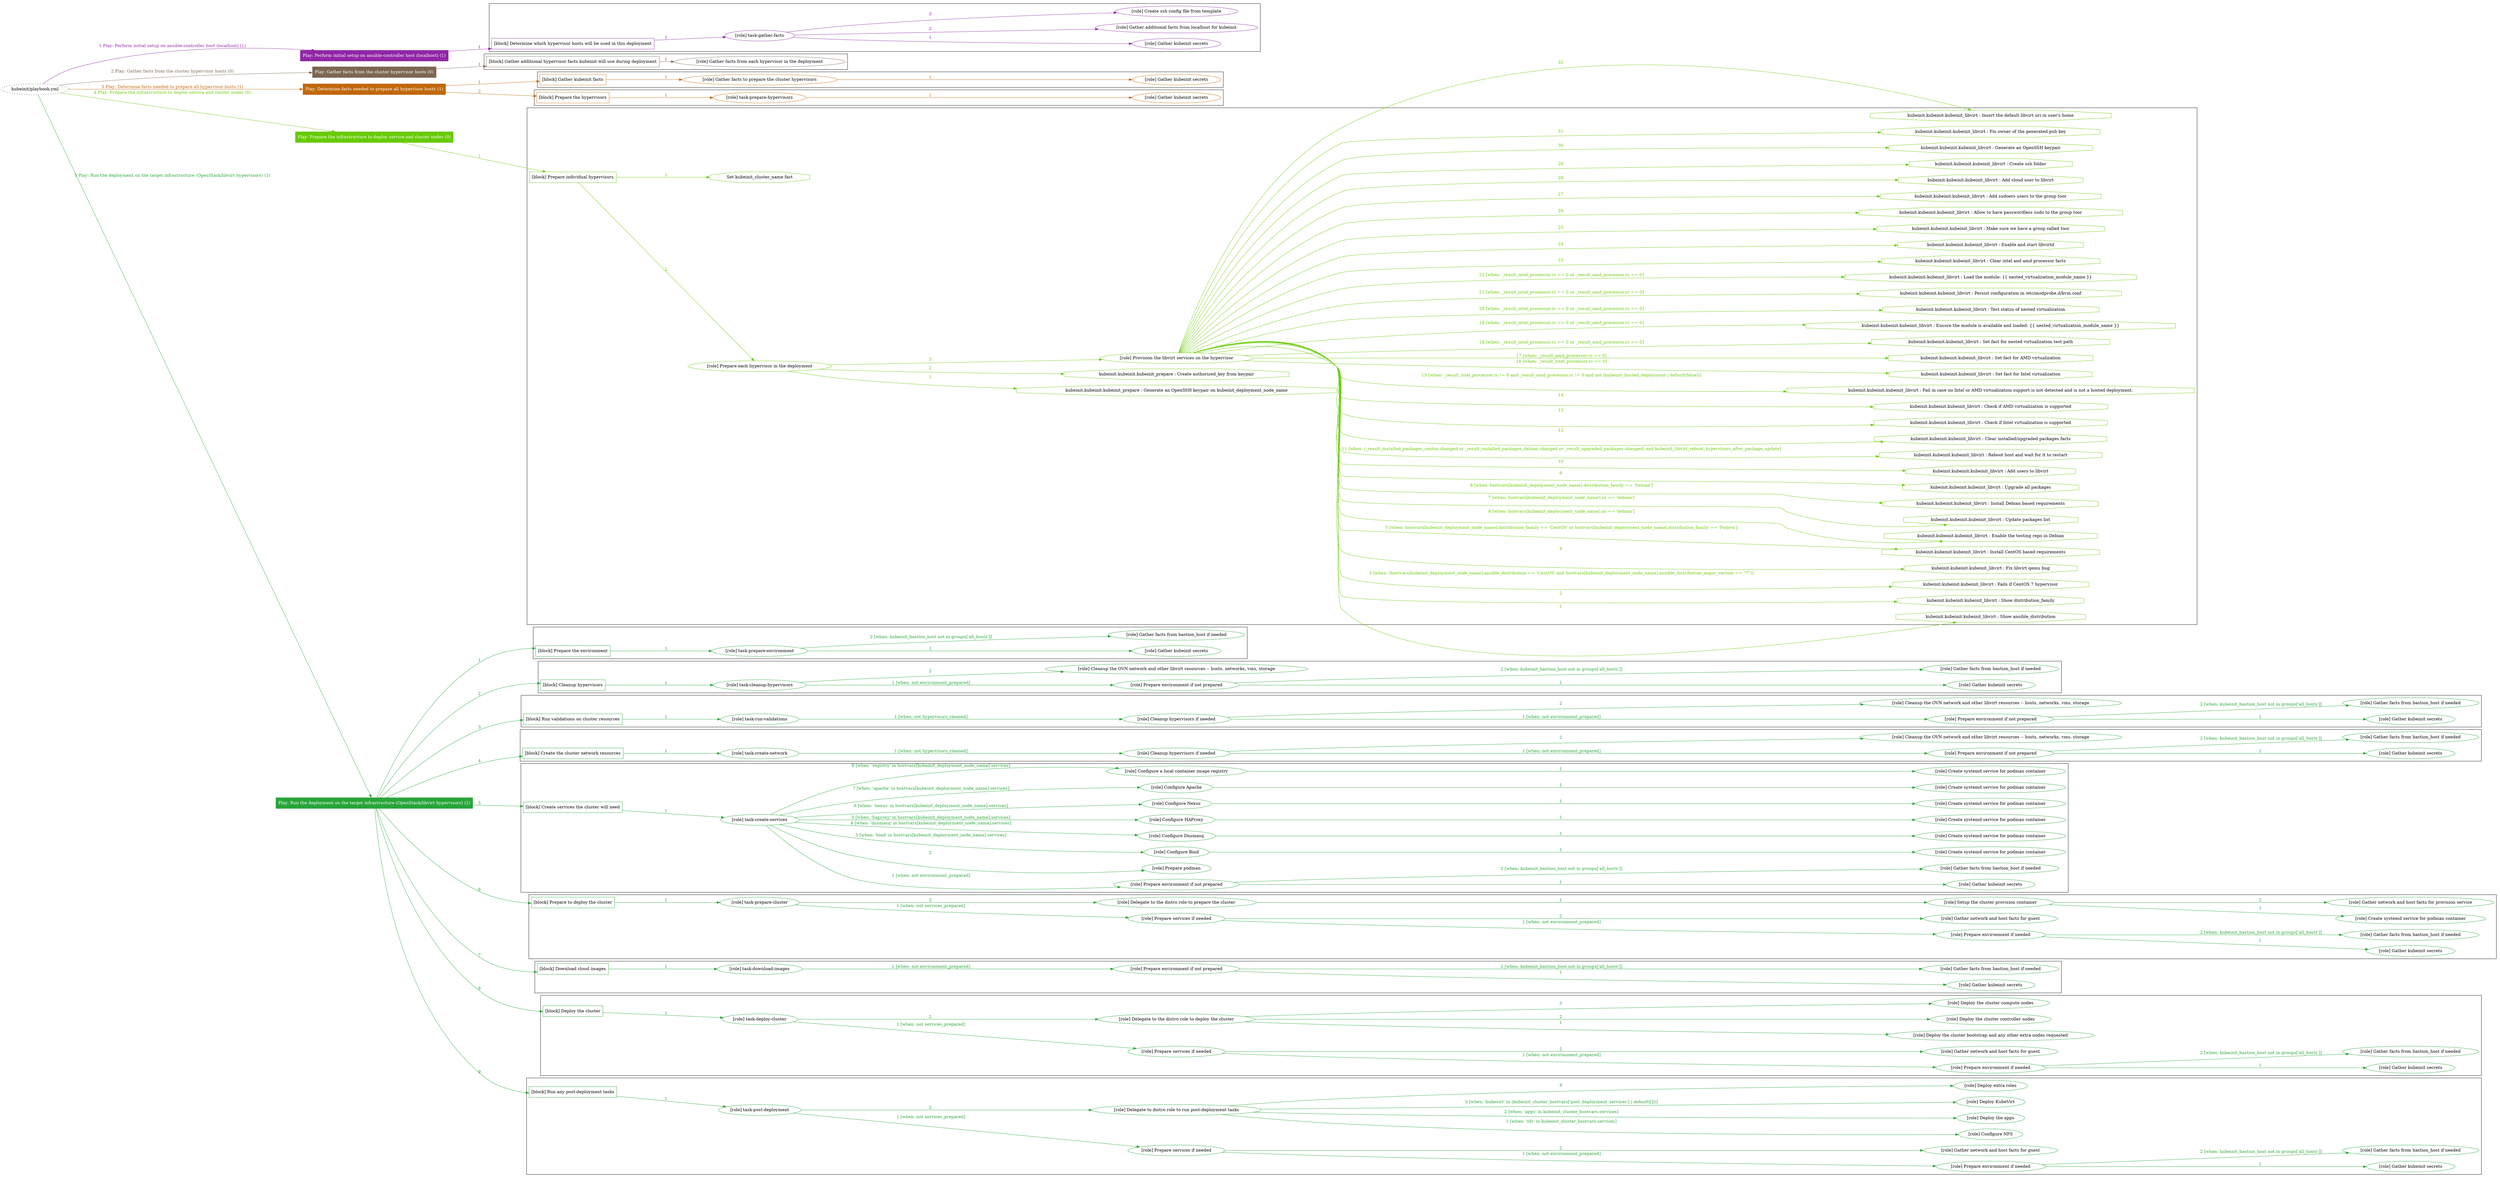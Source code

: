 digraph {
	graph [concentrate=true ordering=in rankdir=LR ratio=fill]
	edge [esep=5 sep=10]
	"kubeinit/playbook.yml" [URL="/home/runner/work/kubeinit/kubeinit/kubeinit/playbook.yml" id=playbook_d387af34 style=dotted]
	"kubeinit/playbook.yml" -> play_f6441281 [label="1 Play: Perform initial setup on ansible-controller host (localhost) (1)" color="#9126a6" fontcolor="#9126a6" id=edge_play_f6441281 labeltooltip="1 Play: Perform initial setup on ansible-controller host (localhost) (1)" tooltip="1 Play: Perform initial setup on ansible-controller host (localhost) (1)"]
	subgraph "Play: Perform initial setup on ansible-controller host (localhost) (1)" {
		play_f6441281 [label="Play: Perform initial setup on ansible-controller host (localhost) (1)" URL="/home/runner/work/kubeinit/kubeinit/kubeinit/playbook.yml" color="#9126a6" fontcolor="#ffffff" id=play_f6441281 shape=box style=filled tooltip=localhost]
		play_f6441281 -> block_984eb767 [label=1 color="#9126a6" fontcolor="#9126a6" id=edge_block_984eb767 labeltooltip=1 tooltip=1]
		subgraph cluster_block_984eb767 {
			block_984eb767 [label="[block] Determine which hypervisor hosts will be used in this deployment" URL="/home/runner/work/kubeinit/kubeinit/kubeinit/playbook.yml" color="#9126a6" id=block_984eb767 labeltooltip="Determine which hypervisor hosts will be used in this deployment" shape=box tooltip="Determine which hypervisor hosts will be used in this deployment"]
			block_984eb767 -> role_e79e370d [label="1 " color="#9126a6" fontcolor="#9126a6" id=edge_role_e79e370d labeltooltip="1 " tooltip="1 "]
			subgraph "task-gather-facts" {
				role_e79e370d [label="[role] task-gather-facts" URL="/home/runner/work/kubeinit/kubeinit/kubeinit/playbook.yml" color="#9126a6" id=role_e79e370d tooltip="task-gather-facts"]
				role_e79e370d -> role_ce6c190d [label="1 " color="#9126a6" fontcolor="#9126a6" id=edge_role_ce6c190d labeltooltip="1 " tooltip="1 "]
				subgraph "Gather kubeinit secrets" {
					role_ce6c190d [label="[role] Gather kubeinit secrets" URL="/home/runner/.ansible/collections/ansible_collections/kubeinit/kubeinit/roles/kubeinit_prepare/tasks/build_hypervisors_group.yml" color="#9126a6" id=role_ce6c190d tooltip="Gather kubeinit secrets"]
				}
				role_e79e370d -> role_1cd7669a [label="2 " color="#9126a6" fontcolor="#9126a6" id=edge_role_1cd7669a labeltooltip="2 " tooltip="2 "]
				subgraph "Gather additional facts from localhost for kubeinit" {
					role_1cd7669a [label="[role] Gather additional facts from localhost for kubeinit" URL="/home/runner/.ansible/collections/ansible_collections/kubeinit/kubeinit/roles/kubeinit_prepare/tasks/build_hypervisors_group.yml" color="#9126a6" id=role_1cd7669a tooltip="Gather additional facts from localhost for kubeinit"]
				}
				role_e79e370d -> role_6202063e [label="3 " color="#9126a6" fontcolor="#9126a6" id=edge_role_6202063e labeltooltip="3 " tooltip="3 "]
				subgraph "Create ssh config file from template" {
					role_6202063e [label="[role] Create ssh config file from template" URL="/home/runner/.ansible/collections/ansible_collections/kubeinit/kubeinit/roles/kubeinit_prepare/tasks/build_hypervisors_group.yml" color="#9126a6" id=role_6202063e tooltip="Create ssh config file from template"]
				}
			}
		}
	}
	"kubeinit/playbook.yml" -> play_8306fb6e [label="2 Play: Gather facts from the cluster hypervisor hosts (0)" color="#7b6751" fontcolor="#7b6751" id=edge_play_8306fb6e labeltooltip="2 Play: Gather facts from the cluster hypervisor hosts (0)" tooltip="2 Play: Gather facts from the cluster hypervisor hosts (0)"]
	subgraph "Play: Gather facts from the cluster hypervisor hosts (0)" {
		play_8306fb6e [label="Play: Gather facts from the cluster hypervisor hosts (0)" URL="/home/runner/work/kubeinit/kubeinit/kubeinit/playbook.yml" color="#7b6751" fontcolor="#ffffff" id=play_8306fb6e shape=box style=filled tooltip="Play: Gather facts from the cluster hypervisor hosts (0)"]
		play_8306fb6e -> block_872d05ed [label=1 color="#7b6751" fontcolor="#7b6751" id=edge_block_872d05ed labeltooltip=1 tooltip=1]
		subgraph cluster_block_872d05ed {
			block_872d05ed [label="[block] Gather additional hypervisor facts kubeinit will use during deployment" URL="/home/runner/work/kubeinit/kubeinit/kubeinit/playbook.yml" color="#7b6751" id=block_872d05ed labeltooltip="Gather additional hypervisor facts kubeinit will use during deployment" shape=box tooltip="Gather additional hypervisor facts kubeinit will use during deployment"]
			block_872d05ed -> role_55e1c6af [label="1 " color="#7b6751" fontcolor="#7b6751" id=edge_role_55e1c6af labeltooltip="1 " tooltip="1 "]
			subgraph "Gather facts from each hypervisor in the deployment" {
				role_55e1c6af [label="[role] Gather facts from each hypervisor in the deployment" URL="/home/runner/work/kubeinit/kubeinit/kubeinit/playbook.yml" color="#7b6751" id=role_55e1c6af tooltip="Gather facts from each hypervisor in the deployment"]
			}
		}
	}
	"kubeinit/playbook.yml" -> play_034c3c9b [label="3 Play: Determine facts needed to prepare all hypervisor hosts (1)" color="#c1680b" fontcolor="#c1680b" id=edge_play_034c3c9b labeltooltip="3 Play: Determine facts needed to prepare all hypervisor hosts (1)" tooltip="3 Play: Determine facts needed to prepare all hypervisor hosts (1)"]
	subgraph "Play: Determine facts needed to prepare all hypervisor hosts (1)" {
		play_034c3c9b [label="Play: Determine facts needed to prepare all hypervisor hosts (1)" URL="/home/runner/work/kubeinit/kubeinit/kubeinit/playbook.yml" color="#c1680b" fontcolor="#ffffff" id=play_034c3c9b shape=box style=filled tooltip=localhost]
		play_034c3c9b -> block_6e51dfa6 [label=1 color="#c1680b" fontcolor="#c1680b" id=edge_block_6e51dfa6 labeltooltip=1 tooltip=1]
		subgraph cluster_block_6e51dfa6 {
			block_6e51dfa6 [label="[block] Gather kubeinit facts" URL="/home/runner/work/kubeinit/kubeinit/kubeinit/playbook.yml" color="#c1680b" id=block_6e51dfa6 labeltooltip="Gather kubeinit facts" shape=box tooltip="Gather kubeinit facts"]
			block_6e51dfa6 -> role_c622c925 [label="1 " color="#c1680b" fontcolor="#c1680b" id=edge_role_c622c925 labeltooltip="1 " tooltip="1 "]
			subgraph "Gather facts to prepare the cluster hypervisors" {
				role_c622c925 [label="[role] Gather facts to prepare the cluster hypervisors" URL="/home/runner/work/kubeinit/kubeinit/kubeinit/playbook.yml" color="#c1680b" id=role_c622c925 tooltip="Gather facts to prepare the cluster hypervisors"]
				role_c622c925 -> role_d022fdd5 [label="1 " color="#c1680b" fontcolor="#c1680b" id=edge_role_d022fdd5 labeltooltip="1 " tooltip="1 "]
				subgraph "Gather kubeinit secrets" {
					role_d022fdd5 [label="[role] Gather kubeinit secrets" URL="/home/runner/.ansible/collections/ansible_collections/kubeinit/kubeinit/roles/kubeinit_prepare/tasks/gather_kubeinit_facts.yml" color="#c1680b" id=role_d022fdd5 tooltip="Gather kubeinit secrets"]
				}
			}
		}
		play_034c3c9b -> block_22fa7875 [label=2 color="#c1680b" fontcolor="#c1680b" id=edge_block_22fa7875 labeltooltip=2 tooltip=2]
		subgraph cluster_block_22fa7875 {
			block_22fa7875 [label="[block] Prepare the hypervisors" URL="/home/runner/work/kubeinit/kubeinit/kubeinit/playbook.yml" color="#c1680b" id=block_22fa7875 labeltooltip="Prepare the hypervisors" shape=box tooltip="Prepare the hypervisors"]
			block_22fa7875 -> role_9f8fa159 [label="1 " color="#c1680b" fontcolor="#c1680b" id=edge_role_9f8fa159 labeltooltip="1 " tooltip="1 "]
			subgraph "task-prepare-hypervisors" {
				role_9f8fa159 [label="[role] task-prepare-hypervisors" URL="/home/runner/work/kubeinit/kubeinit/kubeinit/playbook.yml" color="#c1680b" id=role_9f8fa159 tooltip="task-prepare-hypervisors"]
				role_9f8fa159 -> role_5f6eab0a [label="1 " color="#c1680b" fontcolor="#c1680b" id=edge_role_5f6eab0a labeltooltip="1 " tooltip="1 "]
				subgraph "Gather kubeinit secrets" {
					role_5f6eab0a [label="[role] Gather kubeinit secrets" URL="/home/runner/.ansible/collections/ansible_collections/kubeinit/kubeinit/roles/kubeinit_prepare/tasks/gather_kubeinit_facts.yml" color="#c1680b" id=role_5f6eab0a tooltip="Gather kubeinit secrets"]
				}
			}
		}
	}
	"kubeinit/playbook.yml" -> play_5d6fab50 [label="4 Play: Prepare the infrastructure to deploy service and cluster nodes (0)" color="#67ca02" fontcolor="#67ca02" id=edge_play_5d6fab50 labeltooltip="4 Play: Prepare the infrastructure to deploy service and cluster nodes (0)" tooltip="4 Play: Prepare the infrastructure to deploy service and cluster nodes (0)"]
	subgraph "Play: Prepare the infrastructure to deploy service and cluster nodes (0)" {
		play_5d6fab50 [label="Play: Prepare the infrastructure to deploy service and cluster nodes (0)" URL="/home/runner/work/kubeinit/kubeinit/kubeinit/playbook.yml" color="#67ca02" fontcolor="#ffffff" id=play_5d6fab50 shape=box style=filled tooltip="Play: Prepare the infrastructure to deploy service and cluster nodes (0)"]
		play_5d6fab50 -> block_f03398f3 [label=1 color="#67ca02" fontcolor="#67ca02" id=edge_block_f03398f3 labeltooltip=1 tooltip=1]
		subgraph cluster_block_f03398f3 {
			block_f03398f3 [label="[block] Prepare individual hypervisors" URL="/home/runner/work/kubeinit/kubeinit/kubeinit/playbook.yml" color="#67ca02" id=block_f03398f3 labeltooltip="Prepare individual hypervisors" shape=box tooltip="Prepare individual hypervisors"]
			block_f03398f3 -> role_85140968 [label="2 " color="#67ca02" fontcolor="#67ca02" id=edge_role_85140968 labeltooltip="2 " tooltip="2 "]
			subgraph "Prepare each hypervisor in the deployment" {
				role_85140968 [label="[role] Prepare each hypervisor in the deployment" URL="/home/runner/work/kubeinit/kubeinit/kubeinit/playbook.yml" color="#67ca02" id=role_85140968 tooltip="Prepare each hypervisor in the deployment"]
				task_e44fad6a [label="kubeinit.kubeinit.kubeinit_prepare : Generate an OpenSSH keypair on kubeinit_deployment_node_name" URL="/home/runner/.ansible/collections/ansible_collections/kubeinit/kubeinit/roles/kubeinit_prepare/tasks/prepare_hypervisor.yml" color="#67ca02" id=task_e44fad6a shape=octagon tooltip="kubeinit.kubeinit.kubeinit_prepare : Generate an OpenSSH keypair on kubeinit_deployment_node_name"]
				role_85140968 -> task_e44fad6a [label="1 " color="#67ca02" fontcolor="#67ca02" id=edge_task_e44fad6a labeltooltip="1 " tooltip="1 "]
				task_cb8c1019 [label="kubeinit.kubeinit.kubeinit_prepare : Create authorized_key from keypair" URL="/home/runner/.ansible/collections/ansible_collections/kubeinit/kubeinit/roles/kubeinit_prepare/tasks/prepare_hypervisor.yml" color="#67ca02" id=task_cb8c1019 shape=octagon tooltip="kubeinit.kubeinit.kubeinit_prepare : Create authorized_key from keypair"]
				role_85140968 -> task_cb8c1019 [label="2 " color="#67ca02" fontcolor="#67ca02" id=edge_task_cb8c1019 labeltooltip="2 " tooltip="2 "]
				role_85140968 -> role_83237294 [label="3 " color="#67ca02" fontcolor="#67ca02" id=edge_role_83237294 labeltooltip="3 " tooltip="3 "]
				subgraph "Provision the libvirt services on the hypervisor" {
					role_83237294 [label="[role] Provision the libvirt services on the hypervisor" URL="/home/runner/.ansible/collections/ansible_collections/kubeinit/kubeinit/roles/kubeinit_prepare/tasks/prepare_hypervisor.yml" color="#67ca02" id=role_83237294 tooltip="Provision the libvirt services on the hypervisor"]
					task_96c37e26 [label="kubeinit.kubeinit.kubeinit_libvirt : Show ansible_distribution" URL="/home/runner/.ansible/collections/ansible_collections/kubeinit/kubeinit/roles/kubeinit_libvirt/tasks/main.yml" color="#67ca02" id=task_96c37e26 shape=octagon tooltip="kubeinit.kubeinit.kubeinit_libvirt : Show ansible_distribution"]
					role_83237294 -> task_96c37e26 [label="1 " color="#67ca02" fontcolor="#67ca02" id=edge_task_96c37e26 labeltooltip="1 " tooltip="1 "]
					task_7c124c03 [label="kubeinit.kubeinit.kubeinit_libvirt : Show distribution_family" URL="/home/runner/.ansible/collections/ansible_collections/kubeinit/kubeinit/roles/kubeinit_libvirt/tasks/main.yml" color="#67ca02" id=task_7c124c03 shape=octagon tooltip="kubeinit.kubeinit.kubeinit_libvirt : Show distribution_family"]
					role_83237294 -> task_7c124c03 [label="2 " color="#67ca02" fontcolor="#67ca02" id=edge_task_7c124c03 labeltooltip="2 " tooltip="2 "]
					task_83229df6 [label="kubeinit.kubeinit.kubeinit_libvirt : Fails if CentOS 7 hypervisor" URL="/home/runner/.ansible/collections/ansible_collections/kubeinit/kubeinit/roles/kubeinit_libvirt/tasks/main.yml" color="#67ca02" id=task_83229df6 shape=octagon tooltip="kubeinit.kubeinit.kubeinit_libvirt : Fails if CentOS 7 hypervisor"]
					role_83237294 -> task_83229df6 [label="3 [when: (hostvars[kubeinit_deployment_node_name].ansible_distribution == 'CentOS' and hostvars[kubeinit_deployment_node_name].ansible_distribution_major_version == \"7\")]" color="#67ca02" fontcolor="#67ca02" id=edge_task_83229df6 labeltooltip="3 [when: (hostvars[kubeinit_deployment_node_name].ansible_distribution == 'CentOS' and hostvars[kubeinit_deployment_node_name].ansible_distribution_major_version == \"7\")]" tooltip="3 [when: (hostvars[kubeinit_deployment_node_name].ansible_distribution == 'CentOS' and hostvars[kubeinit_deployment_node_name].ansible_distribution_major_version == \"7\")]"]
					task_6bf0200b [label="kubeinit.kubeinit.kubeinit_libvirt : Fix libvirt qemu bug" URL="/home/runner/.ansible/collections/ansible_collections/kubeinit/kubeinit/roles/kubeinit_libvirt/tasks/main.yml" color="#67ca02" id=task_6bf0200b shape=octagon tooltip="kubeinit.kubeinit.kubeinit_libvirt : Fix libvirt qemu bug"]
					role_83237294 -> task_6bf0200b [label="4 " color="#67ca02" fontcolor="#67ca02" id=edge_task_6bf0200b labeltooltip="4 " tooltip="4 "]
					task_a9d635d4 [label="kubeinit.kubeinit.kubeinit_libvirt : Install CentOS based requirements" URL="/home/runner/.ansible/collections/ansible_collections/kubeinit/kubeinit/roles/kubeinit_libvirt/tasks/main.yml" color="#67ca02" id=task_a9d635d4 shape=octagon tooltip="kubeinit.kubeinit.kubeinit_libvirt : Install CentOS based requirements"]
					role_83237294 -> task_a9d635d4 [label="5 [when: hostvars[kubeinit_deployment_node_name].distribution_family == 'CentOS' or hostvars[kubeinit_deployment_node_name].distribution_family == 'Fedora']" color="#67ca02" fontcolor="#67ca02" id=edge_task_a9d635d4 labeltooltip="5 [when: hostvars[kubeinit_deployment_node_name].distribution_family == 'CentOS' or hostvars[kubeinit_deployment_node_name].distribution_family == 'Fedora']" tooltip="5 [when: hostvars[kubeinit_deployment_node_name].distribution_family == 'CentOS' or hostvars[kubeinit_deployment_node_name].distribution_family == 'Fedora']"]
					task_9f4b5762 [label="kubeinit.kubeinit.kubeinit_libvirt : Enable the testing repo in Debian" URL="/home/runner/.ansible/collections/ansible_collections/kubeinit/kubeinit/roles/kubeinit_libvirt/tasks/main.yml" color="#67ca02" id=task_9f4b5762 shape=octagon tooltip="kubeinit.kubeinit.kubeinit_libvirt : Enable the testing repo in Debian"]
					role_83237294 -> task_9f4b5762 [label="6 [when: hostvars[kubeinit_deployment_node_name].os == 'debian']" color="#67ca02" fontcolor="#67ca02" id=edge_task_9f4b5762 labeltooltip="6 [when: hostvars[kubeinit_deployment_node_name].os == 'debian']" tooltip="6 [when: hostvars[kubeinit_deployment_node_name].os == 'debian']"]
					task_cbf89451 [label="kubeinit.kubeinit.kubeinit_libvirt : Update packages list" URL="/home/runner/.ansible/collections/ansible_collections/kubeinit/kubeinit/roles/kubeinit_libvirt/tasks/main.yml" color="#67ca02" id=task_cbf89451 shape=octagon tooltip="kubeinit.kubeinit.kubeinit_libvirt : Update packages list"]
					role_83237294 -> task_cbf89451 [label="7 [when: hostvars[kubeinit_deployment_node_name].os == 'debian']" color="#67ca02" fontcolor="#67ca02" id=edge_task_cbf89451 labeltooltip="7 [when: hostvars[kubeinit_deployment_node_name].os == 'debian']" tooltip="7 [when: hostvars[kubeinit_deployment_node_name].os == 'debian']"]
					task_08f96b76 [label="kubeinit.kubeinit.kubeinit_libvirt : Install Debian based requirements" URL="/home/runner/.ansible/collections/ansible_collections/kubeinit/kubeinit/roles/kubeinit_libvirt/tasks/main.yml" color="#67ca02" id=task_08f96b76 shape=octagon tooltip="kubeinit.kubeinit.kubeinit_libvirt : Install Debian based requirements"]
					role_83237294 -> task_08f96b76 [label="8 [when: hostvars[kubeinit_deployment_node_name].distribution_family == 'Debian']" color="#67ca02" fontcolor="#67ca02" id=edge_task_08f96b76 labeltooltip="8 [when: hostvars[kubeinit_deployment_node_name].distribution_family == 'Debian']" tooltip="8 [when: hostvars[kubeinit_deployment_node_name].distribution_family == 'Debian']"]
					task_24502aeb [label="kubeinit.kubeinit.kubeinit_libvirt : Upgrade all packages" URL="/home/runner/.ansible/collections/ansible_collections/kubeinit/kubeinit/roles/kubeinit_libvirt/tasks/main.yml" color="#67ca02" id=task_24502aeb shape=octagon tooltip="kubeinit.kubeinit.kubeinit_libvirt : Upgrade all packages"]
					role_83237294 -> task_24502aeb [label="9 " color="#67ca02" fontcolor="#67ca02" id=edge_task_24502aeb labeltooltip="9 " tooltip="9 "]
					task_8bd8e1ca [label="kubeinit.kubeinit.kubeinit_libvirt : Add users to libvirt" URL="/home/runner/.ansible/collections/ansible_collections/kubeinit/kubeinit/roles/kubeinit_libvirt/tasks/main.yml" color="#67ca02" id=task_8bd8e1ca shape=octagon tooltip="kubeinit.kubeinit.kubeinit_libvirt : Add users to libvirt"]
					role_83237294 -> task_8bd8e1ca [label="10 " color="#67ca02" fontcolor="#67ca02" id=edge_task_8bd8e1ca labeltooltip="10 " tooltip="10 "]
					task_f88be9ad [label="kubeinit.kubeinit.kubeinit_libvirt : Reboot host and wait for it to restart" URL="/home/runner/.ansible/collections/ansible_collections/kubeinit/kubeinit/roles/kubeinit_libvirt/tasks/main.yml" color="#67ca02" id=task_f88be9ad shape=octagon tooltip="kubeinit.kubeinit.kubeinit_libvirt : Reboot host and wait for it to restart"]
					role_83237294 -> task_f88be9ad [label="11 [when: (_result_installed_packages_centos.changed or _result_installed_packages_debian.changed or _result_upgraded_packages.changed) and kubeinit_libvirt_reboot_hypervisors_after_package_update]" color="#67ca02" fontcolor="#67ca02" id=edge_task_f88be9ad labeltooltip="11 [when: (_result_installed_packages_centos.changed or _result_installed_packages_debian.changed or _result_upgraded_packages.changed) and kubeinit_libvirt_reboot_hypervisors_after_package_update]" tooltip="11 [when: (_result_installed_packages_centos.changed or _result_installed_packages_debian.changed or _result_upgraded_packages.changed) and kubeinit_libvirt_reboot_hypervisors_after_package_update]"]
					task_43fd45fc [label="kubeinit.kubeinit.kubeinit_libvirt : Clear installed/upgraded packages facts" URL="/home/runner/.ansible/collections/ansible_collections/kubeinit/kubeinit/roles/kubeinit_libvirt/tasks/main.yml" color="#67ca02" id=task_43fd45fc shape=octagon tooltip="kubeinit.kubeinit.kubeinit_libvirt : Clear installed/upgraded packages facts"]
					role_83237294 -> task_43fd45fc [label="12 " color="#67ca02" fontcolor="#67ca02" id=edge_task_43fd45fc labeltooltip="12 " tooltip="12 "]
					task_de6899d7 [label="kubeinit.kubeinit.kubeinit_libvirt : Check if Intel virtualization is supported" URL="/home/runner/.ansible/collections/ansible_collections/kubeinit/kubeinit/roles/kubeinit_libvirt/tasks/main.yml" color="#67ca02" id=task_de6899d7 shape=octagon tooltip="kubeinit.kubeinit.kubeinit_libvirt : Check if Intel virtualization is supported"]
					role_83237294 -> task_de6899d7 [label="13 " color="#67ca02" fontcolor="#67ca02" id=edge_task_de6899d7 labeltooltip="13 " tooltip="13 "]
					task_d1d8bdea [label="kubeinit.kubeinit.kubeinit_libvirt : Check if AMD virtualization is supported" URL="/home/runner/.ansible/collections/ansible_collections/kubeinit/kubeinit/roles/kubeinit_libvirt/tasks/main.yml" color="#67ca02" id=task_d1d8bdea shape=octagon tooltip="kubeinit.kubeinit.kubeinit_libvirt : Check if AMD virtualization is supported"]
					role_83237294 -> task_d1d8bdea [label="14 " color="#67ca02" fontcolor="#67ca02" id=edge_task_d1d8bdea labeltooltip="14 " tooltip="14 "]
					task_58647b8a [label="kubeinit.kubeinit.kubeinit_libvirt : Fail in case no Intel or AMD virtualization support is not detected and is not a hosted deployment." URL="/home/runner/.ansible/collections/ansible_collections/kubeinit/kubeinit/roles/kubeinit_libvirt/tasks/main.yml" color="#67ca02" id=task_58647b8a shape=octagon tooltip="kubeinit.kubeinit.kubeinit_libvirt : Fail in case no Intel or AMD virtualization support is not detected and is not a hosted deployment."]
					role_83237294 -> task_58647b8a [label="15 [when: _result_intel_processor.rc != 0 and _result_amd_processor.rc != 0 and not (kubeinit_hosted_deployment | default(false))]" color="#67ca02" fontcolor="#67ca02" id=edge_task_58647b8a labeltooltip="15 [when: _result_intel_processor.rc != 0 and _result_amd_processor.rc != 0 and not (kubeinit_hosted_deployment | default(false))]" tooltip="15 [when: _result_intel_processor.rc != 0 and _result_amd_processor.rc != 0 and not (kubeinit_hosted_deployment | default(false))]"]
					task_717c8fb2 [label="kubeinit.kubeinit.kubeinit_libvirt : Set fact for Intel virtualization" URL="/home/runner/.ansible/collections/ansible_collections/kubeinit/kubeinit/roles/kubeinit_libvirt/tasks/main.yml" color="#67ca02" id=task_717c8fb2 shape=octagon tooltip="kubeinit.kubeinit.kubeinit_libvirt : Set fact for Intel virtualization"]
					role_83237294 -> task_717c8fb2 [label="16 [when: _result_intel_processor.rc == 0]" color="#67ca02" fontcolor="#67ca02" id=edge_task_717c8fb2 labeltooltip="16 [when: _result_intel_processor.rc == 0]" tooltip="16 [when: _result_intel_processor.rc == 0]"]
					task_b4100417 [label="kubeinit.kubeinit.kubeinit_libvirt : Set fact for AMD virtualization" URL="/home/runner/.ansible/collections/ansible_collections/kubeinit/kubeinit/roles/kubeinit_libvirt/tasks/main.yml" color="#67ca02" id=task_b4100417 shape=octagon tooltip="kubeinit.kubeinit.kubeinit_libvirt : Set fact for AMD virtualization"]
					role_83237294 -> task_b4100417 [label="17 [when: _result_amd_processor.rc == 0]" color="#67ca02" fontcolor="#67ca02" id=edge_task_b4100417 labeltooltip="17 [when: _result_amd_processor.rc == 0]" tooltip="17 [when: _result_amd_processor.rc == 0]"]
					task_f796b1ce [label="kubeinit.kubeinit.kubeinit_libvirt : Set fact for nested virtualization test path" URL="/home/runner/.ansible/collections/ansible_collections/kubeinit/kubeinit/roles/kubeinit_libvirt/tasks/main.yml" color="#67ca02" id=task_f796b1ce shape=octagon tooltip="kubeinit.kubeinit.kubeinit_libvirt : Set fact for nested virtualization test path"]
					role_83237294 -> task_f796b1ce [label="18 [when: _result_intel_processor.rc == 0 or _result_amd_processor.rc == 0]" color="#67ca02" fontcolor="#67ca02" id=edge_task_f796b1ce labeltooltip="18 [when: _result_intel_processor.rc == 0 or _result_amd_processor.rc == 0]" tooltip="18 [when: _result_intel_processor.rc == 0 or _result_amd_processor.rc == 0]"]
					task_7234f4d1 [label="kubeinit.kubeinit.kubeinit_libvirt : Ensure the module is available and loaded: {{ nested_virtualization_module_name }}" URL="/home/runner/.ansible/collections/ansible_collections/kubeinit/kubeinit/roles/kubeinit_libvirt/tasks/main.yml" color="#67ca02" id=task_7234f4d1 shape=octagon tooltip="kubeinit.kubeinit.kubeinit_libvirt : Ensure the module is available and loaded: {{ nested_virtualization_module_name }}"]
					role_83237294 -> task_7234f4d1 [label="19 [when: _result_intel_processor.rc == 0 or _result_amd_processor.rc == 0]" color="#67ca02" fontcolor="#67ca02" id=edge_task_7234f4d1 labeltooltip="19 [when: _result_intel_processor.rc == 0 or _result_amd_processor.rc == 0]" tooltip="19 [when: _result_intel_processor.rc == 0 or _result_amd_processor.rc == 0]"]
					task_b723e235 [label="kubeinit.kubeinit.kubeinit_libvirt : Test status of nested virtualization" URL="/home/runner/.ansible/collections/ansible_collections/kubeinit/kubeinit/roles/kubeinit_libvirt/tasks/main.yml" color="#67ca02" id=task_b723e235 shape=octagon tooltip="kubeinit.kubeinit.kubeinit_libvirt : Test status of nested virtualization"]
					role_83237294 -> task_b723e235 [label="20 [when: _result_intel_processor.rc == 0 or _result_amd_processor.rc == 0]" color="#67ca02" fontcolor="#67ca02" id=edge_task_b723e235 labeltooltip="20 [when: _result_intel_processor.rc == 0 or _result_amd_processor.rc == 0]" tooltip="20 [when: _result_intel_processor.rc == 0 or _result_amd_processor.rc == 0]"]
					task_2a8494b2 [label="kubeinit.kubeinit.kubeinit_libvirt : Persist configuration in /etc/modprobe.d/kvm.conf" URL="/home/runner/.ansible/collections/ansible_collections/kubeinit/kubeinit/roles/kubeinit_libvirt/tasks/main.yml" color="#67ca02" id=task_2a8494b2 shape=octagon tooltip="kubeinit.kubeinit.kubeinit_libvirt : Persist configuration in /etc/modprobe.d/kvm.conf"]
					role_83237294 -> task_2a8494b2 [label="21 [when: _result_intel_processor.rc == 0 or _result_amd_processor.rc == 0]" color="#67ca02" fontcolor="#67ca02" id=edge_task_2a8494b2 labeltooltip="21 [when: _result_intel_processor.rc == 0 or _result_amd_processor.rc == 0]" tooltip="21 [when: _result_intel_processor.rc == 0 or _result_amd_processor.rc == 0]"]
					task_2202249d [label="kubeinit.kubeinit.kubeinit_libvirt : Load the module: {{ nested_virtualization_module_name }}" URL="/home/runner/.ansible/collections/ansible_collections/kubeinit/kubeinit/roles/kubeinit_libvirt/tasks/main.yml" color="#67ca02" id=task_2202249d shape=octagon tooltip="kubeinit.kubeinit.kubeinit_libvirt : Load the module: {{ nested_virtualization_module_name }}"]
					role_83237294 -> task_2202249d [label="22 [when: _result_intel_processor.rc == 0 or _result_amd_processor.rc == 0]" color="#67ca02" fontcolor="#67ca02" id=edge_task_2202249d labeltooltip="22 [when: _result_intel_processor.rc == 0 or _result_amd_processor.rc == 0]" tooltip="22 [when: _result_intel_processor.rc == 0 or _result_amd_processor.rc == 0]"]
					task_976d214a [label="kubeinit.kubeinit.kubeinit_libvirt : Clear intel and amd processor facts" URL="/home/runner/.ansible/collections/ansible_collections/kubeinit/kubeinit/roles/kubeinit_libvirt/tasks/main.yml" color="#67ca02" id=task_976d214a shape=octagon tooltip="kubeinit.kubeinit.kubeinit_libvirt : Clear intel and amd processor facts"]
					role_83237294 -> task_976d214a [label="23 " color="#67ca02" fontcolor="#67ca02" id=edge_task_976d214a labeltooltip="23 " tooltip="23 "]
					task_e553277a [label="kubeinit.kubeinit.kubeinit_libvirt : Enable and start libvirtd" URL="/home/runner/.ansible/collections/ansible_collections/kubeinit/kubeinit/roles/kubeinit_libvirt/tasks/main.yml" color="#67ca02" id=task_e553277a shape=octagon tooltip="kubeinit.kubeinit.kubeinit_libvirt : Enable and start libvirtd"]
					role_83237294 -> task_e553277a [label="24 " color="#67ca02" fontcolor="#67ca02" id=edge_task_e553277a labeltooltip="24 " tooltip="24 "]
					task_067a0269 [label="kubeinit.kubeinit.kubeinit_libvirt : Make sure we have a group called toor" URL="/home/runner/.ansible/collections/ansible_collections/kubeinit/kubeinit/roles/kubeinit_libvirt/tasks/60_create_cloud_user.yml" color="#67ca02" id=task_067a0269 shape=octagon tooltip="kubeinit.kubeinit.kubeinit_libvirt : Make sure we have a group called toor"]
					role_83237294 -> task_067a0269 [label="25 " color="#67ca02" fontcolor="#67ca02" id=edge_task_067a0269 labeltooltip="25 " tooltip="25 "]
					task_9a5dce8b [label="kubeinit.kubeinit.kubeinit_libvirt : Allow to have passwordless sudo to the group toor" URL="/home/runner/.ansible/collections/ansible_collections/kubeinit/kubeinit/roles/kubeinit_libvirt/tasks/60_create_cloud_user.yml" color="#67ca02" id=task_9a5dce8b shape=octagon tooltip="kubeinit.kubeinit.kubeinit_libvirt : Allow to have passwordless sudo to the group toor"]
					role_83237294 -> task_9a5dce8b [label="26 " color="#67ca02" fontcolor="#67ca02" id=edge_task_9a5dce8b labeltooltip="26 " tooltip="26 "]
					task_3165683c [label="kubeinit.kubeinit.kubeinit_libvirt : Add sudoers users to the group toor" URL="/home/runner/.ansible/collections/ansible_collections/kubeinit/kubeinit/roles/kubeinit_libvirt/tasks/60_create_cloud_user.yml" color="#67ca02" id=task_3165683c shape=octagon tooltip="kubeinit.kubeinit.kubeinit_libvirt : Add sudoers users to the group toor"]
					role_83237294 -> task_3165683c [label="27 " color="#67ca02" fontcolor="#67ca02" id=edge_task_3165683c labeltooltip="27 " tooltip="27 "]
					task_34899be6 [label="kubeinit.kubeinit.kubeinit_libvirt : Add cloud user to libvirt" URL="/home/runner/.ansible/collections/ansible_collections/kubeinit/kubeinit/roles/kubeinit_libvirt/tasks/60_create_cloud_user.yml" color="#67ca02" id=task_34899be6 shape=octagon tooltip="kubeinit.kubeinit.kubeinit_libvirt : Add cloud user to libvirt"]
					role_83237294 -> task_34899be6 [label="28 " color="#67ca02" fontcolor="#67ca02" id=edge_task_34899be6 labeltooltip="28 " tooltip="28 "]
					task_a4d53c92 [label="kubeinit.kubeinit.kubeinit_libvirt : Create ssh folder" URL="/home/runner/.ansible/collections/ansible_collections/kubeinit/kubeinit/roles/kubeinit_libvirt/tasks/60_create_cloud_user.yml" color="#67ca02" id=task_a4d53c92 shape=octagon tooltip="kubeinit.kubeinit.kubeinit_libvirt : Create ssh folder"]
					role_83237294 -> task_a4d53c92 [label="29 " color="#67ca02" fontcolor="#67ca02" id=edge_task_a4d53c92 labeltooltip="29 " tooltip="29 "]
					task_04f0904c [label="kubeinit.kubeinit.kubeinit_libvirt : Generate an OpenSSH keypair" URL="/home/runner/.ansible/collections/ansible_collections/kubeinit/kubeinit/roles/kubeinit_libvirt/tasks/60_create_cloud_user.yml" color="#67ca02" id=task_04f0904c shape=octagon tooltip="kubeinit.kubeinit.kubeinit_libvirt : Generate an OpenSSH keypair"]
					role_83237294 -> task_04f0904c [label="30 " color="#67ca02" fontcolor="#67ca02" id=edge_task_04f0904c labeltooltip="30 " tooltip="30 "]
					task_af6e4fe4 [label="kubeinit.kubeinit.kubeinit_libvirt : Fix owner of the generated pub key" URL="/home/runner/.ansible/collections/ansible_collections/kubeinit/kubeinit/roles/kubeinit_libvirt/tasks/60_create_cloud_user.yml" color="#67ca02" id=task_af6e4fe4 shape=octagon tooltip="kubeinit.kubeinit.kubeinit_libvirt : Fix owner of the generated pub key"]
					role_83237294 -> task_af6e4fe4 [label="31 " color="#67ca02" fontcolor="#67ca02" id=edge_task_af6e4fe4 labeltooltip="31 " tooltip="31 "]
					task_415d9676 [label="kubeinit.kubeinit.kubeinit_libvirt : Insert the default libvirt uri in user's home" URL="/home/runner/.ansible/collections/ansible_collections/kubeinit/kubeinit/roles/kubeinit_libvirt/tasks/60_create_cloud_user.yml" color="#67ca02" id=task_415d9676 shape=octagon tooltip="kubeinit.kubeinit.kubeinit_libvirt : Insert the default libvirt uri in user's home"]
					role_83237294 -> task_415d9676 [label="32 " color="#67ca02" fontcolor="#67ca02" id=edge_task_415d9676 labeltooltip="32 " tooltip="32 "]
				}
			}
			task_6475dd3a [label="Set kubeinit_cluster_name fact" URL="/home/runner/work/kubeinit/kubeinit/kubeinit/playbook.yml" color="#67ca02" id=task_6475dd3a shape=octagon tooltip="Set kubeinit_cluster_name fact"]
			block_f03398f3 -> task_6475dd3a [label="1 " color="#67ca02" fontcolor="#67ca02" id=edge_task_6475dd3a labeltooltip="1 " tooltip="1 "]
		}
	}
	"kubeinit/playbook.yml" -> play_b2ae40af [label="5 Play: Run the deployment on the target infrastructure (OpenStack/libvirt hypervisors) (1)" color="#27a539" fontcolor="#27a539" id=edge_play_b2ae40af labeltooltip="5 Play: Run the deployment on the target infrastructure (OpenStack/libvirt hypervisors) (1)" tooltip="5 Play: Run the deployment on the target infrastructure (OpenStack/libvirt hypervisors) (1)"]
	subgraph "Play: Run the deployment on the target infrastructure (OpenStack/libvirt hypervisors) (1)" {
		play_b2ae40af [label="Play: Run the deployment on the target infrastructure (OpenStack/libvirt hypervisors) (1)" URL="/home/runner/work/kubeinit/kubeinit/kubeinit/playbook.yml" color="#27a539" fontcolor="#ffffff" id=play_b2ae40af shape=box style=filled tooltip=localhost]
		play_b2ae40af -> block_bcaaae43 [label=1 color="#27a539" fontcolor="#27a539" id=edge_block_bcaaae43 labeltooltip=1 tooltip=1]
		subgraph cluster_block_bcaaae43 {
			block_bcaaae43 [label="[block] Prepare the environment" URL="/home/runner/work/kubeinit/kubeinit/kubeinit/playbook.yml" color="#27a539" id=block_bcaaae43 labeltooltip="Prepare the environment" shape=box tooltip="Prepare the environment"]
			block_bcaaae43 -> role_eb1ed523 [label="1 " color="#27a539" fontcolor="#27a539" id=edge_role_eb1ed523 labeltooltip="1 " tooltip="1 "]
			subgraph "task-prepare-environment" {
				role_eb1ed523 [label="[role] task-prepare-environment" URL="/home/runner/work/kubeinit/kubeinit/kubeinit/playbook.yml" color="#27a539" id=role_eb1ed523 tooltip="task-prepare-environment"]
				role_eb1ed523 -> role_e1a4f785 [label="1 " color="#27a539" fontcolor="#27a539" id=edge_role_e1a4f785 labeltooltip="1 " tooltip="1 "]
				subgraph "Gather kubeinit secrets" {
					role_e1a4f785 [label="[role] Gather kubeinit secrets" URL="/home/runner/.ansible/collections/ansible_collections/kubeinit/kubeinit/roles/kubeinit_prepare/tasks/gather_kubeinit_facts.yml" color="#27a539" id=role_e1a4f785 tooltip="Gather kubeinit secrets"]
				}
				role_eb1ed523 -> role_161c294b [label="2 [when: kubeinit_bastion_host not in groups['all_hosts']]" color="#27a539" fontcolor="#27a539" id=edge_role_161c294b labeltooltip="2 [when: kubeinit_bastion_host not in groups['all_hosts']]" tooltip="2 [when: kubeinit_bastion_host not in groups['all_hosts']]"]
				subgraph "Gather facts from bastion_host if needed" {
					role_161c294b [label="[role] Gather facts from bastion_host if needed" URL="/home/runner/.ansible/collections/ansible_collections/kubeinit/kubeinit/roles/kubeinit_prepare/tasks/main.yml" color="#27a539" id=role_161c294b tooltip="Gather facts from bastion_host if needed"]
				}
			}
		}
		play_b2ae40af -> block_e61c25ab [label=2 color="#27a539" fontcolor="#27a539" id=edge_block_e61c25ab labeltooltip=2 tooltip=2]
		subgraph cluster_block_e61c25ab {
			block_e61c25ab [label="[block] Cleanup hypervisors" URL="/home/runner/work/kubeinit/kubeinit/kubeinit/playbook.yml" color="#27a539" id=block_e61c25ab labeltooltip="Cleanup hypervisors" shape=box tooltip="Cleanup hypervisors"]
			block_e61c25ab -> role_0c0b3ead [label="1 " color="#27a539" fontcolor="#27a539" id=edge_role_0c0b3ead labeltooltip="1 " tooltip="1 "]
			subgraph "task-cleanup-hypervisors" {
				role_0c0b3ead [label="[role] task-cleanup-hypervisors" URL="/home/runner/work/kubeinit/kubeinit/kubeinit/playbook.yml" color="#27a539" id=role_0c0b3ead tooltip="task-cleanup-hypervisors"]
				role_0c0b3ead -> role_5e058533 [label="1 [when: not environment_prepared]" color="#27a539" fontcolor="#27a539" id=edge_role_5e058533 labeltooltip="1 [when: not environment_prepared]" tooltip="1 [when: not environment_prepared]"]
				subgraph "Prepare environment if not prepared" {
					role_5e058533 [label="[role] Prepare environment if not prepared" URL="/home/runner/.ansible/collections/ansible_collections/kubeinit/kubeinit/roles/kubeinit_libvirt/tasks/cleanup_hypervisors.yml" color="#27a539" id=role_5e058533 tooltip="Prepare environment if not prepared"]
					role_5e058533 -> role_4826fdc0 [label="1 " color="#27a539" fontcolor="#27a539" id=edge_role_4826fdc0 labeltooltip="1 " tooltip="1 "]
					subgraph "Gather kubeinit secrets" {
						role_4826fdc0 [label="[role] Gather kubeinit secrets" URL="/home/runner/.ansible/collections/ansible_collections/kubeinit/kubeinit/roles/kubeinit_prepare/tasks/gather_kubeinit_facts.yml" color="#27a539" id=role_4826fdc0 tooltip="Gather kubeinit secrets"]
					}
					role_5e058533 -> role_f8464ffe [label="2 [when: kubeinit_bastion_host not in groups['all_hosts']]" color="#27a539" fontcolor="#27a539" id=edge_role_f8464ffe labeltooltip="2 [when: kubeinit_bastion_host not in groups['all_hosts']]" tooltip="2 [when: kubeinit_bastion_host not in groups['all_hosts']]"]
					subgraph "Gather facts from bastion_host if needed" {
						role_f8464ffe [label="[role] Gather facts from bastion_host if needed" URL="/home/runner/.ansible/collections/ansible_collections/kubeinit/kubeinit/roles/kubeinit_prepare/tasks/main.yml" color="#27a539" id=role_f8464ffe tooltip="Gather facts from bastion_host if needed"]
					}
				}
				role_0c0b3ead -> role_fbd5ca73 [label="2 " color="#27a539" fontcolor="#27a539" id=edge_role_fbd5ca73 labeltooltip="2 " tooltip="2 "]
				subgraph "Cleanup the OVN network and other libvirt resources -- hosts, networks, vms, storage" {
					role_fbd5ca73 [label="[role] Cleanup the OVN network and other libvirt resources -- hosts, networks, vms, storage" URL="/home/runner/.ansible/collections/ansible_collections/kubeinit/kubeinit/roles/kubeinit_libvirt/tasks/cleanup_hypervisors.yml" color="#27a539" id=role_fbd5ca73 tooltip="Cleanup the OVN network and other libvirt resources -- hosts, networks, vms, storage"]
				}
			}
		}
		play_b2ae40af -> block_2f62e4d5 [label=3 color="#27a539" fontcolor="#27a539" id=edge_block_2f62e4d5 labeltooltip=3 tooltip=3]
		subgraph cluster_block_2f62e4d5 {
			block_2f62e4d5 [label="[block] Run validations on cluster resources" URL="/home/runner/work/kubeinit/kubeinit/kubeinit/playbook.yml" color="#27a539" id=block_2f62e4d5 labeltooltip="Run validations on cluster resources" shape=box tooltip="Run validations on cluster resources"]
			block_2f62e4d5 -> role_c073bc43 [label="1 " color="#27a539" fontcolor="#27a539" id=edge_role_c073bc43 labeltooltip="1 " tooltip="1 "]
			subgraph "task-run-validations" {
				role_c073bc43 [label="[role] task-run-validations" URL="/home/runner/work/kubeinit/kubeinit/kubeinit/playbook.yml" color="#27a539" id=role_c073bc43 tooltip="task-run-validations"]
				role_c073bc43 -> role_ce6b4ec3 [label="1 [when: not hypervisors_cleaned]" color="#27a539" fontcolor="#27a539" id=edge_role_ce6b4ec3 labeltooltip="1 [when: not hypervisors_cleaned]" tooltip="1 [when: not hypervisors_cleaned]"]
				subgraph "Cleanup hypervisors if needed" {
					role_ce6b4ec3 [label="[role] Cleanup hypervisors if needed" URL="/home/runner/.ansible/collections/ansible_collections/kubeinit/kubeinit/roles/kubeinit_validations/tasks/main.yml" color="#27a539" id=role_ce6b4ec3 tooltip="Cleanup hypervisors if needed"]
					role_ce6b4ec3 -> role_eb2aa23b [label="1 [when: not environment_prepared]" color="#27a539" fontcolor="#27a539" id=edge_role_eb2aa23b labeltooltip="1 [when: not environment_prepared]" tooltip="1 [when: not environment_prepared]"]
					subgraph "Prepare environment if not prepared" {
						role_eb2aa23b [label="[role] Prepare environment if not prepared" URL="/home/runner/.ansible/collections/ansible_collections/kubeinit/kubeinit/roles/kubeinit_libvirt/tasks/cleanup_hypervisors.yml" color="#27a539" id=role_eb2aa23b tooltip="Prepare environment if not prepared"]
						role_eb2aa23b -> role_45106e21 [label="1 " color="#27a539" fontcolor="#27a539" id=edge_role_45106e21 labeltooltip="1 " tooltip="1 "]
						subgraph "Gather kubeinit secrets" {
							role_45106e21 [label="[role] Gather kubeinit secrets" URL="/home/runner/.ansible/collections/ansible_collections/kubeinit/kubeinit/roles/kubeinit_prepare/tasks/gather_kubeinit_facts.yml" color="#27a539" id=role_45106e21 tooltip="Gather kubeinit secrets"]
						}
						role_eb2aa23b -> role_36c56f6f [label="2 [when: kubeinit_bastion_host not in groups['all_hosts']]" color="#27a539" fontcolor="#27a539" id=edge_role_36c56f6f labeltooltip="2 [when: kubeinit_bastion_host not in groups['all_hosts']]" tooltip="2 [when: kubeinit_bastion_host not in groups['all_hosts']]"]
						subgraph "Gather facts from bastion_host if needed" {
							role_36c56f6f [label="[role] Gather facts from bastion_host if needed" URL="/home/runner/.ansible/collections/ansible_collections/kubeinit/kubeinit/roles/kubeinit_prepare/tasks/main.yml" color="#27a539" id=role_36c56f6f tooltip="Gather facts from bastion_host if needed"]
						}
					}
					role_ce6b4ec3 -> role_9c3aca78 [label="2 " color="#27a539" fontcolor="#27a539" id=edge_role_9c3aca78 labeltooltip="2 " tooltip="2 "]
					subgraph "Cleanup the OVN network and other libvirt resources -- hosts, networks, vms, storage" {
						role_9c3aca78 [label="[role] Cleanup the OVN network and other libvirt resources -- hosts, networks, vms, storage" URL="/home/runner/.ansible/collections/ansible_collections/kubeinit/kubeinit/roles/kubeinit_libvirt/tasks/cleanup_hypervisors.yml" color="#27a539" id=role_9c3aca78 tooltip="Cleanup the OVN network and other libvirt resources -- hosts, networks, vms, storage"]
					}
				}
			}
		}
		play_b2ae40af -> block_e1c4079f [label=4 color="#27a539" fontcolor="#27a539" id=edge_block_e1c4079f labeltooltip=4 tooltip=4]
		subgraph cluster_block_e1c4079f {
			block_e1c4079f [label="[block] Create the cluster network resources" URL="/home/runner/work/kubeinit/kubeinit/kubeinit/playbook.yml" color="#27a539" id=block_e1c4079f labeltooltip="Create the cluster network resources" shape=box tooltip="Create the cluster network resources"]
			block_e1c4079f -> role_c04dd8de [label="1 " color="#27a539" fontcolor="#27a539" id=edge_role_c04dd8de labeltooltip="1 " tooltip="1 "]
			subgraph "task-create-network" {
				role_c04dd8de [label="[role] task-create-network" URL="/home/runner/work/kubeinit/kubeinit/kubeinit/playbook.yml" color="#27a539" id=role_c04dd8de tooltip="task-create-network"]
				role_c04dd8de -> role_029c69c1 [label="1 [when: not hypervisors_cleaned]" color="#27a539" fontcolor="#27a539" id=edge_role_029c69c1 labeltooltip="1 [when: not hypervisors_cleaned]" tooltip="1 [when: not hypervisors_cleaned]"]
				subgraph "Cleanup hypervisors if needed" {
					role_029c69c1 [label="[role] Cleanup hypervisors if needed" URL="/home/runner/.ansible/collections/ansible_collections/kubeinit/kubeinit/roles/kubeinit_libvirt/tasks/create_network.yml" color="#27a539" id=role_029c69c1 tooltip="Cleanup hypervisors if needed"]
					role_029c69c1 -> role_43d481cd [label="1 [when: not environment_prepared]" color="#27a539" fontcolor="#27a539" id=edge_role_43d481cd labeltooltip="1 [when: not environment_prepared]" tooltip="1 [when: not environment_prepared]"]
					subgraph "Prepare environment if not prepared" {
						role_43d481cd [label="[role] Prepare environment if not prepared" URL="/home/runner/.ansible/collections/ansible_collections/kubeinit/kubeinit/roles/kubeinit_libvirt/tasks/cleanup_hypervisors.yml" color="#27a539" id=role_43d481cd tooltip="Prepare environment if not prepared"]
						role_43d481cd -> role_7f98cdad [label="1 " color="#27a539" fontcolor="#27a539" id=edge_role_7f98cdad labeltooltip="1 " tooltip="1 "]
						subgraph "Gather kubeinit secrets" {
							role_7f98cdad [label="[role] Gather kubeinit secrets" URL="/home/runner/.ansible/collections/ansible_collections/kubeinit/kubeinit/roles/kubeinit_prepare/tasks/gather_kubeinit_facts.yml" color="#27a539" id=role_7f98cdad tooltip="Gather kubeinit secrets"]
						}
						role_43d481cd -> role_ce7e88a2 [label="2 [when: kubeinit_bastion_host not in groups['all_hosts']]" color="#27a539" fontcolor="#27a539" id=edge_role_ce7e88a2 labeltooltip="2 [when: kubeinit_bastion_host not in groups['all_hosts']]" tooltip="2 [when: kubeinit_bastion_host not in groups['all_hosts']]"]
						subgraph "Gather facts from bastion_host if needed" {
							role_ce7e88a2 [label="[role] Gather facts from bastion_host if needed" URL="/home/runner/.ansible/collections/ansible_collections/kubeinit/kubeinit/roles/kubeinit_prepare/tasks/main.yml" color="#27a539" id=role_ce7e88a2 tooltip="Gather facts from bastion_host if needed"]
						}
					}
					role_029c69c1 -> role_00ed6437 [label="2 " color="#27a539" fontcolor="#27a539" id=edge_role_00ed6437 labeltooltip="2 " tooltip="2 "]
					subgraph "Cleanup the OVN network and other libvirt resources -- hosts, networks, vms, storage" {
						role_00ed6437 [label="[role] Cleanup the OVN network and other libvirt resources -- hosts, networks, vms, storage" URL="/home/runner/.ansible/collections/ansible_collections/kubeinit/kubeinit/roles/kubeinit_libvirt/tasks/cleanup_hypervisors.yml" color="#27a539" id=role_00ed6437 tooltip="Cleanup the OVN network and other libvirt resources -- hosts, networks, vms, storage"]
					}
				}
			}
		}
		play_b2ae40af -> block_529a52ea [label=5 color="#27a539" fontcolor="#27a539" id=edge_block_529a52ea labeltooltip=5 tooltip=5]
		subgraph cluster_block_529a52ea {
			block_529a52ea [label="[block] Create services the cluster will need" URL="/home/runner/work/kubeinit/kubeinit/kubeinit/playbook.yml" color="#27a539" id=block_529a52ea labeltooltip="Create services the cluster will need" shape=box tooltip="Create services the cluster will need"]
			block_529a52ea -> role_db5850b9 [label="1 " color="#27a539" fontcolor="#27a539" id=edge_role_db5850b9 labeltooltip="1 " tooltip="1 "]
			subgraph "task-create-services" {
				role_db5850b9 [label="[role] task-create-services" URL="/home/runner/work/kubeinit/kubeinit/kubeinit/playbook.yml" color="#27a539" id=role_db5850b9 tooltip="task-create-services"]
				role_db5850b9 -> role_0bd1db74 [label="1 [when: not environment_prepared]" color="#27a539" fontcolor="#27a539" id=edge_role_0bd1db74 labeltooltip="1 [when: not environment_prepared]" tooltip="1 [when: not environment_prepared]"]
				subgraph "Prepare environment if not prepared" {
					role_0bd1db74 [label="[role] Prepare environment if not prepared" URL="/home/runner/.ansible/collections/ansible_collections/kubeinit/kubeinit/roles/kubeinit_services/tasks/main.yml" color="#27a539" id=role_0bd1db74 tooltip="Prepare environment if not prepared"]
					role_0bd1db74 -> role_a2a21630 [label="1 " color="#27a539" fontcolor="#27a539" id=edge_role_a2a21630 labeltooltip="1 " tooltip="1 "]
					subgraph "Gather kubeinit secrets" {
						role_a2a21630 [label="[role] Gather kubeinit secrets" URL="/home/runner/.ansible/collections/ansible_collections/kubeinit/kubeinit/roles/kubeinit_prepare/tasks/gather_kubeinit_facts.yml" color="#27a539" id=role_a2a21630 tooltip="Gather kubeinit secrets"]
					}
					role_0bd1db74 -> role_2cd1bff5 [label="2 [when: kubeinit_bastion_host not in groups['all_hosts']]" color="#27a539" fontcolor="#27a539" id=edge_role_2cd1bff5 labeltooltip="2 [when: kubeinit_bastion_host not in groups['all_hosts']]" tooltip="2 [when: kubeinit_bastion_host not in groups['all_hosts']]"]
					subgraph "Gather facts from bastion_host if needed" {
						role_2cd1bff5 [label="[role] Gather facts from bastion_host if needed" URL="/home/runner/.ansible/collections/ansible_collections/kubeinit/kubeinit/roles/kubeinit_prepare/tasks/main.yml" color="#27a539" id=role_2cd1bff5 tooltip="Gather facts from bastion_host if needed"]
					}
				}
				role_db5850b9 -> role_6b221207 [label="2 " color="#27a539" fontcolor="#27a539" id=edge_role_6b221207 labeltooltip="2 " tooltip="2 "]
				subgraph "Prepare podman" {
					role_6b221207 [label="[role] Prepare podman" URL="/home/runner/.ansible/collections/ansible_collections/kubeinit/kubeinit/roles/kubeinit_services/tasks/00_create_service_pod.yml" color="#27a539" id=role_6b221207 tooltip="Prepare podman"]
				}
				role_db5850b9 -> role_4000e3db [label="3 [when: 'bind' in hostvars[kubeinit_deployment_node_name].services]" color="#27a539" fontcolor="#27a539" id=edge_role_4000e3db labeltooltip="3 [when: 'bind' in hostvars[kubeinit_deployment_node_name].services]" tooltip="3 [when: 'bind' in hostvars[kubeinit_deployment_node_name].services]"]
				subgraph "Configure Bind" {
					role_4000e3db [label="[role] Configure Bind" URL="/home/runner/.ansible/collections/ansible_collections/kubeinit/kubeinit/roles/kubeinit_services/tasks/start_services_containers.yml" color="#27a539" id=role_4000e3db tooltip="Configure Bind"]
					role_4000e3db -> role_6c23fd24 [label="1 " color="#27a539" fontcolor="#27a539" id=edge_role_6c23fd24 labeltooltip="1 " tooltip="1 "]
					subgraph "Create systemd service for podman container" {
						role_6c23fd24 [label="[role] Create systemd service for podman container" URL="/home/runner/.ansible/collections/ansible_collections/kubeinit/kubeinit/roles/kubeinit_bind/tasks/main.yml" color="#27a539" id=role_6c23fd24 tooltip="Create systemd service for podman container"]
					}
				}
				role_db5850b9 -> role_0c40b35b [label="4 [when: 'dnsmasq' in hostvars[kubeinit_deployment_node_name].services]" color="#27a539" fontcolor="#27a539" id=edge_role_0c40b35b labeltooltip="4 [when: 'dnsmasq' in hostvars[kubeinit_deployment_node_name].services]" tooltip="4 [when: 'dnsmasq' in hostvars[kubeinit_deployment_node_name].services]"]
				subgraph "Configure Dnsmasq" {
					role_0c40b35b [label="[role] Configure Dnsmasq" URL="/home/runner/.ansible/collections/ansible_collections/kubeinit/kubeinit/roles/kubeinit_services/tasks/start_services_containers.yml" color="#27a539" id=role_0c40b35b tooltip="Configure Dnsmasq"]
					role_0c40b35b -> role_d8943edc [label="1 " color="#27a539" fontcolor="#27a539" id=edge_role_d8943edc labeltooltip="1 " tooltip="1 "]
					subgraph "Create systemd service for podman container" {
						role_d8943edc [label="[role] Create systemd service for podman container" URL="/home/runner/.ansible/collections/ansible_collections/kubeinit/kubeinit/roles/kubeinit_dnsmasq/tasks/main.yml" color="#27a539" id=role_d8943edc tooltip="Create systemd service for podman container"]
					}
				}
				role_db5850b9 -> role_fcd51f9d [label="5 [when: 'haproxy' in hostvars[kubeinit_deployment_node_name].services]" color="#27a539" fontcolor="#27a539" id=edge_role_fcd51f9d labeltooltip="5 [when: 'haproxy' in hostvars[kubeinit_deployment_node_name].services]" tooltip="5 [when: 'haproxy' in hostvars[kubeinit_deployment_node_name].services]"]
				subgraph "Configure HAProxy" {
					role_fcd51f9d [label="[role] Configure HAProxy" URL="/home/runner/.ansible/collections/ansible_collections/kubeinit/kubeinit/roles/kubeinit_services/tasks/start_services_containers.yml" color="#27a539" id=role_fcd51f9d tooltip="Configure HAProxy"]
					role_fcd51f9d -> role_511fec6b [label="1 " color="#27a539" fontcolor="#27a539" id=edge_role_511fec6b labeltooltip="1 " tooltip="1 "]
					subgraph "Create systemd service for podman container" {
						role_511fec6b [label="[role] Create systemd service for podman container" URL="/home/runner/.ansible/collections/ansible_collections/kubeinit/kubeinit/roles/kubeinit_haproxy/tasks/main.yml" color="#27a539" id=role_511fec6b tooltip="Create systemd service for podman container"]
					}
				}
				role_db5850b9 -> role_8b2421a8 [label="6 [when: 'nexus' in hostvars[kubeinit_deployment_node_name].services]" color="#27a539" fontcolor="#27a539" id=edge_role_8b2421a8 labeltooltip="6 [when: 'nexus' in hostvars[kubeinit_deployment_node_name].services]" tooltip="6 [when: 'nexus' in hostvars[kubeinit_deployment_node_name].services]"]
				subgraph "Configure Nexus" {
					role_8b2421a8 [label="[role] Configure Nexus" URL="/home/runner/.ansible/collections/ansible_collections/kubeinit/kubeinit/roles/kubeinit_services/tasks/start_services_containers.yml" color="#27a539" id=role_8b2421a8 tooltip="Configure Nexus"]
					role_8b2421a8 -> role_f9e19ff1 [label="1 " color="#27a539" fontcolor="#27a539" id=edge_role_f9e19ff1 labeltooltip="1 " tooltip="1 "]
					subgraph "Create systemd service for podman container" {
						role_f9e19ff1 [label="[role] Create systemd service for podman container" URL="/home/runner/.ansible/collections/ansible_collections/kubeinit/kubeinit/roles/kubeinit_nexus/tasks/main.yml" color="#27a539" id=role_f9e19ff1 tooltip="Create systemd service for podman container"]
					}
				}
				role_db5850b9 -> role_9a19248a [label="7 [when: 'apache' in hostvars[kubeinit_deployment_node_name].services]" color="#27a539" fontcolor="#27a539" id=edge_role_9a19248a labeltooltip="7 [when: 'apache' in hostvars[kubeinit_deployment_node_name].services]" tooltip="7 [when: 'apache' in hostvars[kubeinit_deployment_node_name].services]"]
				subgraph "Configure Apache" {
					role_9a19248a [label="[role] Configure Apache" URL="/home/runner/.ansible/collections/ansible_collections/kubeinit/kubeinit/roles/kubeinit_services/tasks/start_services_containers.yml" color="#27a539" id=role_9a19248a tooltip="Configure Apache"]
					role_9a19248a -> role_bbf5c155 [label="1 " color="#27a539" fontcolor="#27a539" id=edge_role_bbf5c155 labeltooltip="1 " tooltip="1 "]
					subgraph "Create systemd service for podman container" {
						role_bbf5c155 [label="[role] Create systemd service for podman container" URL="/home/runner/.ansible/collections/ansible_collections/kubeinit/kubeinit/roles/kubeinit_apache/tasks/main.yml" color="#27a539" id=role_bbf5c155 tooltip="Create systemd service for podman container"]
					}
				}
				role_db5850b9 -> role_8b024377 [label="8 [when: 'registry' in hostvars[kubeinit_deployment_node_name].services]" color="#27a539" fontcolor="#27a539" id=edge_role_8b024377 labeltooltip="8 [when: 'registry' in hostvars[kubeinit_deployment_node_name].services]" tooltip="8 [when: 'registry' in hostvars[kubeinit_deployment_node_name].services]"]
				subgraph "Configure a local container image registry" {
					role_8b024377 [label="[role] Configure a local container image registry" URL="/home/runner/.ansible/collections/ansible_collections/kubeinit/kubeinit/roles/kubeinit_services/tasks/start_services_containers.yml" color="#27a539" id=role_8b024377 tooltip="Configure a local container image registry"]
					role_8b024377 -> role_3d78dd9c [label="1 " color="#27a539" fontcolor="#27a539" id=edge_role_3d78dd9c labeltooltip="1 " tooltip="1 "]
					subgraph "Create systemd service for podman container" {
						role_3d78dd9c [label="[role] Create systemd service for podman container" URL="/home/runner/.ansible/collections/ansible_collections/kubeinit/kubeinit/roles/kubeinit_registry/tasks/main.yml" color="#27a539" id=role_3d78dd9c tooltip="Create systemd service for podman container"]
					}
				}
			}
		}
		play_b2ae40af -> block_93986458 [label=6 color="#27a539" fontcolor="#27a539" id=edge_block_93986458 labeltooltip=6 tooltip=6]
		subgraph cluster_block_93986458 {
			block_93986458 [label="[block] Prepare to deploy the cluster" URL="/home/runner/work/kubeinit/kubeinit/kubeinit/playbook.yml" color="#27a539" id=block_93986458 labeltooltip="Prepare to deploy the cluster" shape=box tooltip="Prepare to deploy the cluster"]
			block_93986458 -> role_ff6f0368 [label="1 " color="#27a539" fontcolor="#27a539" id=edge_role_ff6f0368 labeltooltip="1 " tooltip="1 "]
			subgraph "task-prepare-cluster" {
				role_ff6f0368 [label="[role] task-prepare-cluster" URL="/home/runner/work/kubeinit/kubeinit/kubeinit/playbook.yml" color="#27a539" id=role_ff6f0368 tooltip="task-prepare-cluster"]
				role_ff6f0368 -> role_c84a7a8b [label="1 [when: not services_prepared]" color="#27a539" fontcolor="#27a539" id=edge_role_c84a7a8b labeltooltip="1 [when: not services_prepared]" tooltip="1 [when: not services_prepared]"]
				subgraph "Prepare services if needed" {
					role_c84a7a8b [label="[role] Prepare services if needed" URL="/home/runner/.ansible/collections/ansible_collections/kubeinit/kubeinit/roles/kubeinit_prepare/tasks/prepare_cluster.yml" color="#27a539" id=role_c84a7a8b tooltip="Prepare services if needed"]
					role_c84a7a8b -> role_f4be7aa5 [label="1 [when: not environment_prepared]" color="#27a539" fontcolor="#27a539" id=edge_role_f4be7aa5 labeltooltip="1 [when: not environment_prepared]" tooltip="1 [when: not environment_prepared]"]
					subgraph "Prepare environment if needed" {
						role_f4be7aa5 [label="[role] Prepare environment if needed" URL="/home/runner/.ansible/collections/ansible_collections/kubeinit/kubeinit/roles/kubeinit_services/tasks/prepare_services.yml" color="#27a539" id=role_f4be7aa5 tooltip="Prepare environment if needed"]
						role_f4be7aa5 -> role_d8aa6ecb [label="1 " color="#27a539" fontcolor="#27a539" id=edge_role_d8aa6ecb labeltooltip="1 " tooltip="1 "]
						subgraph "Gather kubeinit secrets" {
							role_d8aa6ecb [label="[role] Gather kubeinit secrets" URL="/home/runner/.ansible/collections/ansible_collections/kubeinit/kubeinit/roles/kubeinit_prepare/tasks/gather_kubeinit_facts.yml" color="#27a539" id=role_d8aa6ecb tooltip="Gather kubeinit secrets"]
						}
						role_f4be7aa5 -> role_ad271a60 [label="2 [when: kubeinit_bastion_host not in groups['all_hosts']]" color="#27a539" fontcolor="#27a539" id=edge_role_ad271a60 labeltooltip="2 [when: kubeinit_bastion_host not in groups['all_hosts']]" tooltip="2 [when: kubeinit_bastion_host not in groups['all_hosts']]"]
						subgraph "Gather facts from bastion_host if needed" {
							role_ad271a60 [label="[role] Gather facts from bastion_host if needed" URL="/home/runner/.ansible/collections/ansible_collections/kubeinit/kubeinit/roles/kubeinit_prepare/tasks/main.yml" color="#27a539" id=role_ad271a60 tooltip="Gather facts from bastion_host if needed"]
						}
					}
					role_c84a7a8b -> role_6d5f2b86 [label="2 " color="#27a539" fontcolor="#27a539" id=edge_role_6d5f2b86 labeltooltip="2 " tooltip="2 "]
					subgraph "Gather network and host facts for guest" {
						role_6d5f2b86 [label="[role] Gather network and host facts for guest" URL="/home/runner/.ansible/collections/ansible_collections/kubeinit/kubeinit/roles/kubeinit_services/tasks/prepare_services.yml" color="#27a539" id=role_6d5f2b86 tooltip="Gather network and host facts for guest"]
					}
				}
				role_ff6f0368 -> role_6451306a [label="2 " color="#27a539" fontcolor="#27a539" id=edge_role_6451306a labeltooltip="2 " tooltip="2 "]
				subgraph "Delegate to the distro role to prepare the cluster" {
					role_6451306a [label="[role] Delegate to the distro role to prepare the cluster" URL="/home/runner/.ansible/collections/ansible_collections/kubeinit/kubeinit/roles/kubeinit_prepare/tasks/prepare_cluster.yml" color="#27a539" id=role_6451306a tooltip="Delegate to the distro role to prepare the cluster"]
					role_6451306a -> role_ae991d46 [label="1 " color="#27a539" fontcolor="#27a539" id=edge_role_ae991d46 labeltooltip="1 " tooltip="1 "]
					subgraph "Setup the cluster provision container" {
						role_ae991d46 [label="[role] Setup the cluster provision container" URL="/home/runner/.ansible/collections/ansible_collections/kubeinit/kubeinit/roles/kubeinit_openshift/tasks/prepare_cluster.yml" color="#27a539" id=role_ae991d46 tooltip="Setup the cluster provision container"]
						role_ae991d46 -> role_5c3b2ae5 [label="1 " color="#27a539" fontcolor="#27a539" id=edge_role_5c3b2ae5 labeltooltip="1 " tooltip="1 "]
						subgraph "Create systemd service for podman container" {
							role_5c3b2ae5 [label="[role] Create systemd service for podman container" URL="/home/runner/.ansible/collections/ansible_collections/kubeinit/kubeinit/roles/kubeinit_services/tasks/create_provision_container.yml" color="#27a539" id=role_5c3b2ae5 tooltip="Create systemd service for podman container"]
						}
						role_ae991d46 -> role_051218c5 [label="2 " color="#27a539" fontcolor="#27a539" id=edge_role_051218c5 labeltooltip="2 " tooltip="2 "]
						subgraph "Gather network and host facts for provision service" {
							role_051218c5 [label="[role] Gather network and host facts for provision service" URL="/home/runner/.ansible/collections/ansible_collections/kubeinit/kubeinit/roles/kubeinit_services/tasks/create_provision_container.yml" color="#27a539" id=role_051218c5 tooltip="Gather network and host facts for provision service"]
						}
					}
				}
			}
		}
		play_b2ae40af -> block_e0afb639 [label=7 color="#27a539" fontcolor="#27a539" id=edge_block_e0afb639 labeltooltip=7 tooltip=7]
		subgraph cluster_block_e0afb639 {
			block_e0afb639 [label="[block] Download cloud images" URL="/home/runner/work/kubeinit/kubeinit/kubeinit/playbook.yml" color="#27a539" id=block_e0afb639 labeltooltip="Download cloud images" shape=box tooltip="Download cloud images"]
			block_e0afb639 -> role_4a68ab4a [label="1 " color="#27a539" fontcolor="#27a539" id=edge_role_4a68ab4a labeltooltip="1 " tooltip="1 "]
			subgraph "task-download-images" {
				role_4a68ab4a [label="[role] task-download-images" URL="/home/runner/work/kubeinit/kubeinit/kubeinit/playbook.yml" color="#27a539" id=role_4a68ab4a tooltip="task-download-images"]
				role_4a68ab4a -> role_c640e262 [label="1 [when: not environment_prepared]" color="#27a539" fontcolor="#27a539" id=edge_role_c640e262 labeltooltip="1 [when: not environment_prepared]" tooltip="1 [when: not environment_prepared]"]
				subgraph "Prepare environment if not prepared" {
					role_c640e262 [label="[role] Prepare environment if not prepared" URL="/home/runner/.ansible/collections/ansible_collections/kubeinit/kubeinit/roles/kubeinit_libvirt/tasks/download_cloud_images.yml" color="#27a539" id=role_c640e262 tooltip="Prepare environment if not prepared"]
					role_c640e262 -> role_73848995 [label="1 " color="#27a539" fontcolor="#27a539" id=edge_role_73848995 labeltooltip="1 " tooltip="1 "]
					subgraph "Gather kubeinit secrets" {
						role_73848995 [label="[role] Gather kubeinit secrets" URL="/home/runner/.ansible/collections/ansible_collections/kubeinit/kubeinit/roles/kubeinit_prepare/tasks/gather_kubeinit_facts.yml" color="#27a539" id=role_73848995 tooltip="Gather kubeinit secrets"]
					}
					role_c640e262 -> role_84efb618 [label="2 [when: kubeinit_bastion_host not in groups['all_hosts']]" color="#27a539" fontcolor="#27a539" id=edge_role_84efb618 labeltooltip="2 [when: kubeinit_bastion_host not in groups['all_hosts']]" tooltip="2 [when: kubeinit_bastion_host not in groups['all_hosts']]"]
					subgraph "Gather facts from bastion_host if needed" {
						role_84efb618 [label="[role] Gather facts from bastion_host if needed" URL="/home/runner/.ansible/collections/ansible_collections/kubeinit/kubeinit/roles/kubeinit_prepare/tasks/main.yml" color="#27a539" id=role_84efb618 tooltip="Gather facts from bastion_host if needed"]
					}
				}
			}
		}
		play_b2ae40af -> block_4063afea [label=8 color="#27a539" fontcolor="#27a539" id=edge_block_4063afea labeltooltip=8 tooltip=8]
		subgraph cluster_block_4063afea {
			block_4063afea [label="[block] Deploy the cluster" URL="/home/runner/work/kubeinit/kubeinit/kubeinit/playbook.yml" color="#27a539" id=block_4063afea labeltooltip="Deploy the cluster" shape=box tooltip="Deploy the cluster"]
			block_4063afea -> role_d903f699 [label="1 " color="#27a539" fontcolor="#27a539" id=edge_role_d903f699 labeltooltip="1 " tooltip="1 "]
			subgraph "task-deploy-cluster" {
				role_d903f699 [label="[role] task-deploy-cluster" URL="/home/runner/work/kubeinit/kubeinit/kubeinit/playbook.yml" color="#27a539" id=role_d903f699 tooltip="task-deploy-cluster"]
				role_d903f699 -> role_d10f0f4f [label="1 [when: not services_prepared]" color="#27a539" fontcolor="#27a539" id=edge_role_d10f0f4f labeltooltip="1 [when: not services_prepared]" tooltip="1 [when: not services_prepared]"]
				subgraph "Prepare services if needed" {
					role_d10f0f4f [label="[role] Prepare services if needed" URL="/home/runner/.ansible/collections/ansible_collections/kubeinit/kubeinit/roles/kubeinit_prepare/tasks/deploy_cluster.yml" color="#27a539" id=role_d10f0f4f tooltip="Prepare services if needed"]
					role_d10f0f4f -> role_fa6329b2 [label="1 [when: not environment_prepared]" color="#27a539" fontcolor="#27a539" id=edge_role_fa6329b2 labeltooltip="1 [when: not environment_prepared]" tooltip="1 [when: not environment_prepared]"]
					subgraph "Prepare environment if needed" {
						role_fa6329b2 [label="[role] Prepare environment if needed" URL="/home/runner/.ansible/collections/ansible_collections/kubeinit/kubeinit/roles/kubeinit_services/tasks/prepare_services.yml" color="#27a539" id=role_fa6329b2 tooltip="Prepare environment if needed"]
						role_fa6329b2 -> role_f3659655 [label="1 " color="#27a539" fontcolor="#27a539" id=edge_role_f3659655 labeltooltip="1 " tooltip="1 "]
						subgraph "Gather kubeinit secrets" {
							role_f3659655 [label="[role] Gather kubeinit secrets" URL="/home/runner/.ansible/collections/ansible_collections/kubeinit/kubeinit/roles/kubeinit_prepare/tasks/gather_kubeinit_facts.yml" color="#27a539" id=role_f3659655 tooltip="Gather kubeinit secrets"]
						}
						role_fa6329b2 -> role_8003b920 [label="2 [when: kubeinit_bastion_host not in groups['all_hosts']]" color="#27a539" fontcolor="#27a539" id=edge_role_8003b920 labeltooltip="2 [when: kubeinit_bastion_host not in groups['all_hosts']]" tooltip="2 [when: kubeinit_bastion_host not in groups['all_hosts']]"]
						subgraph "Gather facts from bastion_host if needed" {
							role_8003b920 [label="[role] Gather facts from bastion_host if needed" URL="/home/runner/.ansible/collections/ansible_collections/kubeinit/kubeinit/roles/kubeinit_prepare/tasks/main.yml" color="#27a539" id=role_8003b920 tooltip="Gather facts from bastion_host if needed"]
						}
					}
					role_d10f0f4f -> role_aa00d238 [label="2 " color="#27a539" fontcolor="#27a539" id=edge_role_aa00d238 labeltooltip="2 " tooltip="2 "]
					subgraph "Gather network and host facts for guest" {
						role_aa00d238 [label="[role] Gather network and host facts for guest" URL="/home/runner/.ansible/collections/ansible_collections/kubeinit/kubeinit/roles/kubeinit_services/tasks/prepare_services.yml" color="#27a539" id=role_aa00d238 tooltip="Gather network and host facts for guest"]
					}
				}
				role_d903f699 -> role_e4c9ccc4 [label="2 " color="#27a539" fontcolor="#27a539" id=edge_role_e4c9ccc4 labeltooltip="2 " tooltip="2 "]
				subgraph "Delegate to the distro role to deploy the cluster" {
					role_e4c9ccc4 [label="[role] Delegate to the distro role to deploy the cluster" URL="/home/runner/.ansible/collections/ansible_collections/kubeinit/kubeinit/roles/kubeinit_prepare/tasks/deploy_cluster.yml" color="#27a539" id=role_e4c9ccc4 tooltip="Delegate to the distro role to deploy the cluster"]
					role_e4c9ccc4 -> role_c3709153 [label="1 " color="#27a539" fontcolor="#27a539" id=edge_role_c3709153 labeltooltip="1 " tooltip="1 "]
					subgraph "Deploy the cluster bootstrap and any other extra nodes requested" {
						role_c3709153 [label="[role] Deploy the cluster bootstrap and any other extra nodes requested" URL="/home/runner/.ansible/collections/ansible_collections/kubeinit/kubeinit/roles/kubeinit_openshift/tasks/main.yml" color="#27a539" id=role_c3709153 tooltip="Deploy the cluster bootstrap and any other extra nodes requested"]
					}
					role_e4c9ccc4 -> role_6450aab1 [label="2 " color="#27a539" fontcolor="#27a539" id=edge_role_6450aab1 labeltooltip="2 " tooltip="2 "]
					subgraph "Deploy the cluster controller nodes" {
						role_6450aab1 [label="[role] Deploy the cluster controller nodes" URL="/home/runner/.ansible/collections/ansible_collections/kubeinit/kubeinit/roles/kubeinit_openshift/tasks/main.yml" color="#27a539" id=role_6450aab1 tooltip="Deploy the cluster controller nodes"]
					}
					role_e4c9ccc4 -> role_c1215b7a [label="3 " color="#27a539" fontcolor="#27a539" id=edge_role_c1215b7a labeltooltip="3 " tooltip="3 "]
					subgraph "Deploy the cluster compute nodes" {
						role_c1215b7a [label="[role] Deploy the cluster compute nodes" URL="/home/runner/.ansible/collections/ansible_collections/kubeinit/kubeinit/roles/kubeinit_openshift/tasks/main.yml" color="#27a539" id=role_c1215b7a tooltip="Deploy the cluster compute nodes"]
					}
				}
			}
		}
		play_b2ae40af -> block_c8af1b62 [label=9 color="#27a539" fontcolor="#27a539" id=edge_block_c8af1b62 labeltooltip=9 tooltip=9]
		subgraph cluster_block_c8af1b62 {
			block_c8af1b62 [label="[block] Run any post-deployment tasks" URL="/home/runner/work/kubeinit/kubeinit/kubeinit/playbook.yml" color="#27a539" id=block_c8af1b62 labeltooltip="Run any post-deployment tasks" shape=box tooltip="Run any post-deployment tasks"]
			block_c8af1b62 -> role_967196ae [label="1 " color="#27a539" fontcolor="#27a539" id=edge_role_967196ae labeltooltip="1 " tooltip="1 "]
			subgraph "task-post-deployment" {
				role_967196ae [label="[role] task-post-deployment" URL="/home/runner/work/kubeinit/kubeinit/kubeinit/playbook.yml" color="#27a539" id=role_967196ae tooltip="task-post-deployment"]
				role_967196ae -> role_899ceaaa [label="1 [when: not services_prepared]" color="#27a539" fontcolor="#27a539" id=edge_role_899ceaaa labeltooltip="1 [when: not services_prepared]" tooltip="1 [when: not services_prepared]"]
				subgraph "Prepare services if needed" {
					role_899ceaaa [label="[role] Prepare services if needed" URL="/home/runner/.ansible/collections/ansible_collections/kubeinit/kubeinit/roles/kubeinit_prepare/tasks/post_deployment.yml" color="#27a539" id=role_899ceaaa tooltip="Prepare services if needed"]
					role_899ceaaa -> role_3087ef90 [label="1 [when: not environment_prepared]" color="#27a539" fontcolor="#27a539" id=edge_role_3087ef90 labeltooltip="1 [when: not environment_prepared]" tooltip="1 [when: not environment_prepared]"]
					subgraph "Prepare environment if needed" {
						role_3087ef90 [label="[role] Prepare environment if needed" URL="/home/runner/.ansible/collections/ansible_collections/kubeinit/kubeinit/roles/kubeinit_services/tasks/prepare_services.yml" color="#27a539" id=role_3087ef90 tooltip="Prepare environment if needed"]
						role_3087ef90 -> role_3be0ab5e [label="1 " color="#27a539" fontcolor="#27a539" id=edge_role_3be0ab5e labeltooltip="1 " tooltip="1 "]
						subgraph "Gather kubeinit secrets" {
							role_3be0ab5e [label="[role] Gather kubeinit secrets" URL="/home/runner/.ansible/collections/ansible_collections/kubeinit/kubeinit/roles/kubeinit_prepare/tasks/gather_kubeinit_facts.yml" color="#27a539" id=role_3be0ab5e tooltip="Gather kubeinit secrets"]
						}
						role_3087ef90 -> role_5200afea [label="2 [when: kubeinit_bastion_host not in groups['all_hosts']]" color="#27a539" fontcolor="#27a539" id=edge_role_5200afea labeltooltip="2 [when: kubeinit_bastion_host not in groups['all_hosts']]" tooltip="2 [when: kubeinit_bastion_host not in groups['all_hosts']]"]
						subgraph "Gather facts from bastion_host if needed" {
							role_5200afea [label="[role] Gather facts from bastion_host if needed" URL="/home/runner/.ansible/collections/ansible_collections/kubeinit/kubeinit/roles/kubeinit_prepare/tasks/main.yml" color="#27a539" id=role_5200afea tooltip="Gather facts from bastion_host if needed"]
						}
					}
					role_899ceaaa -> role_3159c053 [label="2 " color="#27a539" fontcolor="#27a539" id=edge_role_3159c053 labeltooltip="2 " tooltip="2 "]
					subgraph "Gather network and host facts for guest" {
						role_3159c053 [label="[role] Gather network and host facts for guest" URL="/home/runner/.ansible/collections/ansible_collections/kubeinit/kubeinit/roles/kubeinit_services/tasks/prepare_services.yml" color="#27a539" id=role_3159c053 tooltip="Gather network and host facts for guest"]
					}
				}
				role_967196ae -> role_7872efc3 [label="2 " color="#27a539" fontcolor="#27a539" id=edge_role_7872efc3 labeltooltip="2 " tooltip="2 "]
				subgraph "Delegate to distro role to run post-deployment tasks" {
					role_7872efc3 [label="[role] Delegate to distro role to run post-deployment tasks" URL="/home/runner/.ansible/collections/ansible_collections/kubeinit/kubeinit/roles/kubeinit_prepare/tasks/post_deployment.yml" color="#27a539" id=role_7872efc3 tooltip="Delegate to distro role to run post-deployment tasks"]
					role_7872efc3 -> role_edf321e7 [label="1 [when: 'nfs' in kubeinit_cluster_hostvars.services]" color="#27a539" fontcolor="#27a539" id=edge_role_edf321e7 labeltooltip="1 [when: 'nfs' in kubeinit_cluster_hostvars.services]" tooltip="1 [when: 'nfs' in kubeinit_cluster_hostvars.services]"]
					subgraph "Configure NFS" {
						role_edf321e7 [label="[role] Configure NFS" URL="/home/runner/.ansible/collections/ansible_collections/kubeinit/kubeinit/roles/kubeinit_openshift/tasks/post_deployment_tasks.yml" color="#27a539" id=role_edf321e7 tooltip="Configure NFS"]
					}
					role_7872efc3 -> role_d82dc020 [label="2 [when: 'apps' in kubeinit_cluster_hostvars.services]" color="#27a539" fontcolor="#27a539" id=edge_role_d82dc020 labeltooltip="2 [when: 'apps' in kubeinit_cluster_hostvars.services]" tooltip="2 [when: 'apps' in kubeinit_cluster_hostvars.services]"]
					subgraph "Deploy the apps" {
						role_d82dc020 [label="[role] Deploy the apps" URL="/home/runner/.ansible/collections/ansible_collections/kubeinit/kubeinit/roles/kubeinit_openshift/tasks/post_deployment_tasks.yml" color="#27a539" id=role_d82dc020 tooltip="Deploy the apps"]
					}
					role_7872efc3 -> role_036de725 [label="3 [when: 'kubevirt' in (kubeinit_cluster_hostvars['post_deployment_services'] | default([]))]" color="#27a539" fontcolor="#27a539" id=edge_role_036de725 labeltooltip="3 [when: 'kubevirt' in (kubeinit_cluster_hostvars['post_deployment_services'] | default([]))]" tooltip="3 [when: 'kubevirt' in (kubeinit_cluster_hostvars['post_deployment_services'] | default([]))]"]
					subgraph "Deploy KubeVirt" {
						role_036de725 [label="[role] Deploy KubeVirt" URL="/home/runner/.ansible/collections/ansible_collections/kubeinit/kubeinit/roles/kubeinit_openshift/tasks/post_deployment_tasks.yml" color="#27a539" id=role_036de725 tooltip="Deploy KubeVirt"]
					}
					role_7872efc3 -> role_49abbecc [label="4 " color="#27a539" fontcolor="#27a539" id=edge_role_49abbecc labeltooltip="4 " tooltip="4 "]
					subgraph "Deploy extra roles" {
						role_49abbecc [label="[role] Deploy extra roles" URL="/home/runner/.ansible/collections/ansible_collections/kubeinit/kubeinit/roles/kubeinit_openshift/tasks/post_deployment_tasks.yml" color="#27a539" id=role_49abbecc tooltip="Deploy extra roles"]
					}
				}
			}
		}
	}
}
